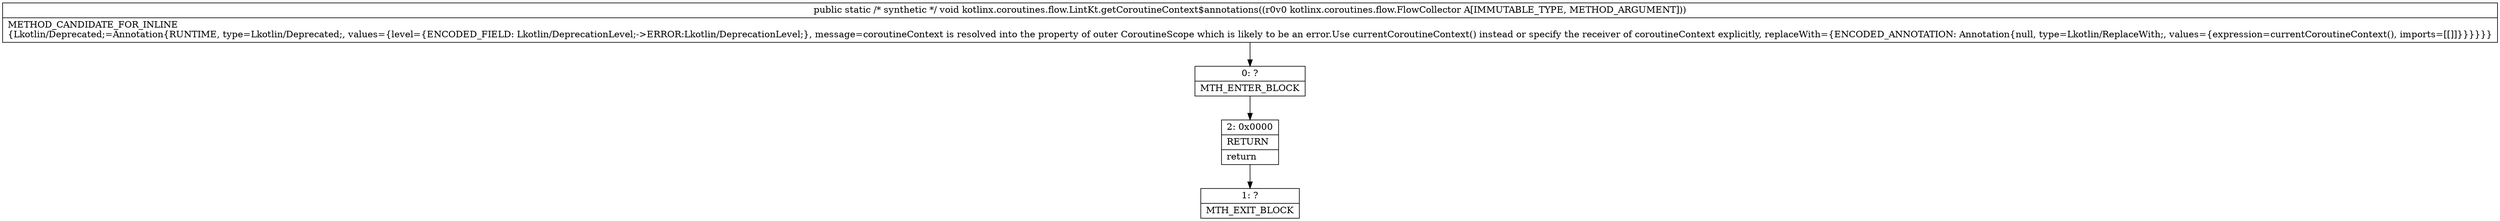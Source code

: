 digraph "CFG forkotlinx.coroutines.flow.LintKt.getCoroutineContext$annotations(Lkotlinx\/coroutines\/flow\/FlowCollector;)V" {
Node_0 [shape=record,label="{0\:\ ?|MTH_ENTER_BLOCK\l}"];
Node_2 [shape=record,label="{2\:\ 0x0000|RETURN\l|return\l}"];
Node_1 [shape=record,label="{1\:\ ?|MTH_EXIT_BLOCK\l}"];
MethodNode[shape=record,label="{public static \/* synthetic *\/ void kotlinx.coroutines.flow.LintKt.getCoroutineContext$annotations((r0v0 kotlinx.coroutines.flow.FlowCollector A[IMMUTABLE_TYPE, METHOD_ARGUMENT]))  | METHOD_CANDIDATE_FOR_INLINE\l\{Lkotlin\/Deprecated;=Annotation\{RUNTIME, type=Lkotlin\/Deprecated;, values=\{level=\{ENCODED_FIELD: Lkotlin\/DeprecationLevel;\-\>ERROR:Lkotlin\/DeprecationLevel;\}, message=coroutineContext is resolved into the property of outer CoroutineScope which is likely to be an error.Use currentCoroutineContext() instead or specify the receiver of coroutineContext explicitly, replaceWith=\{ENCODED_ANNOTATION: Annotation\{null, type=Lkotlin\/ReplaceWith;, values=\{expression=currentCoroutineContext(), imports=[[]]\}\}\}\}\}\}\l}"];
MethodNode -> Node_0;Node_0 -> Node_2;
Node_2 -> Node_1;
}

